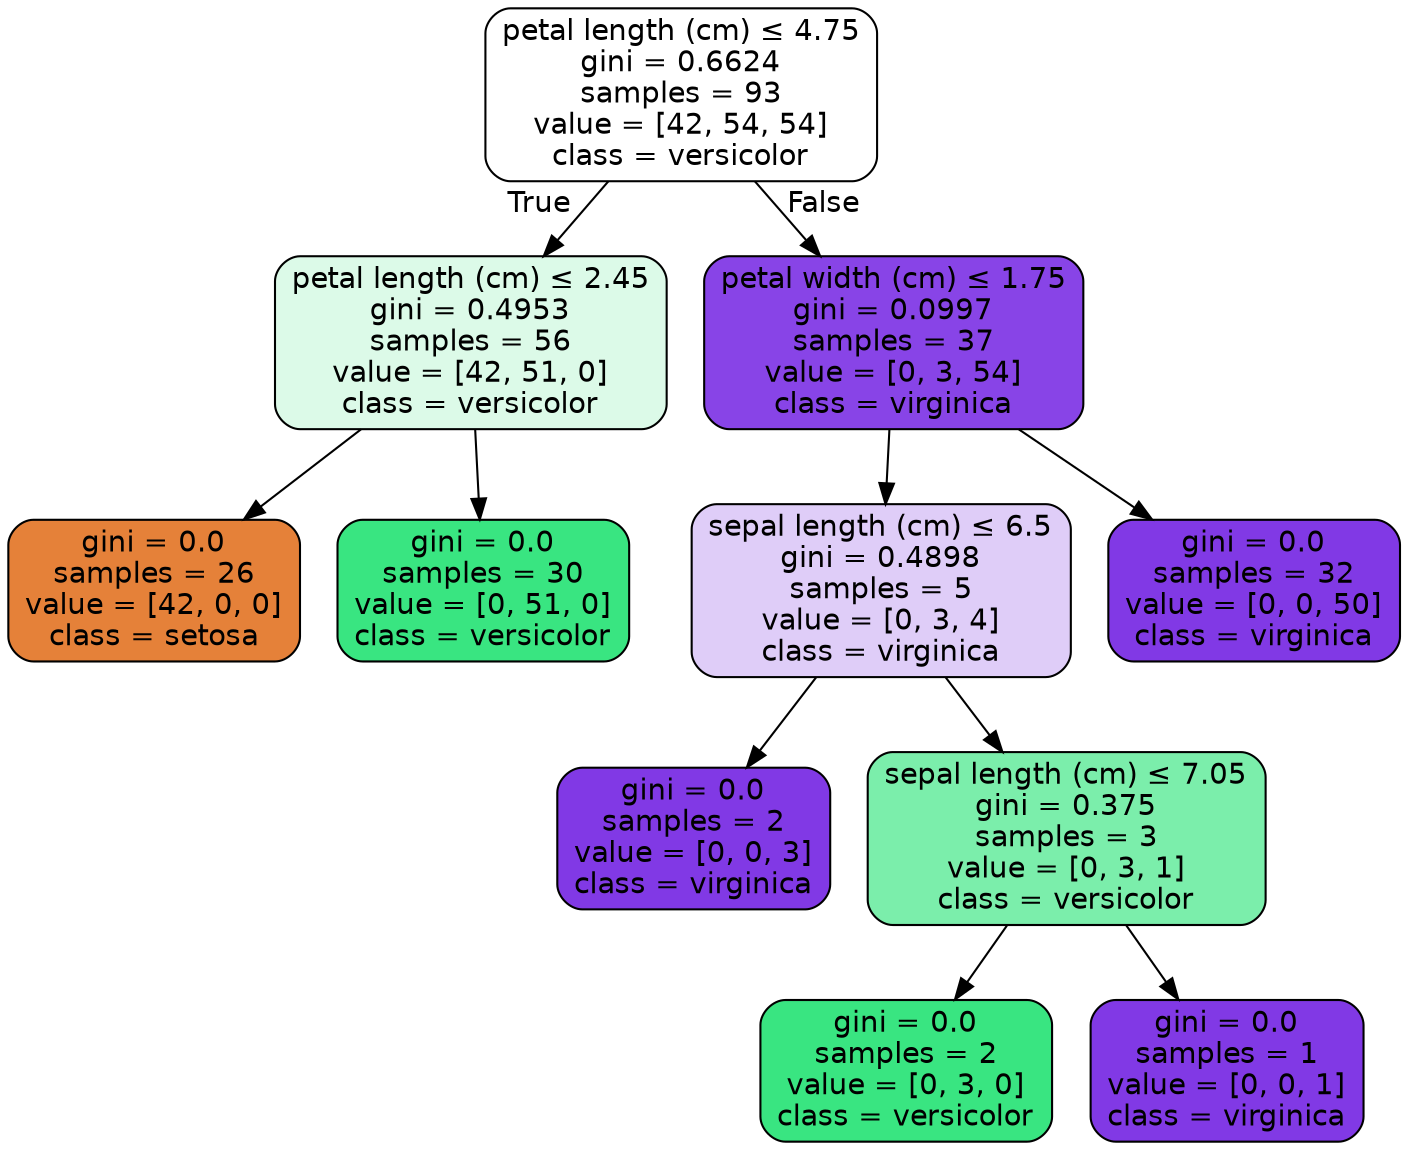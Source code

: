 digraph Tree {
node [shape=box, style="filled, rounded", color="black", fontname=helvetica] ;
edge [fontname=helvetica] ;
0 [label=<petal length (cm) &le; 4.75<br/>gini = 0.6624<br/>samples = 93<br/>value = [42, 54, 54]<br/>class = versicolor>, fillcolor="#39e58100"] ;
1 [label=<petal length (cm) &le; 2.45<br/>gini = 0.4953<br/>samples = 56<br/>value = [42, 51, 0]<br/>class = versicolor>, fillcolor="#39e5812d"] ;
0 -> 1 [labeldistance=2.5, labelangle=45, headlabel="True"] ;
2 [label=<gini = 0.0<br/>samples = 26<br/>value = [42, 0, 0]<br/>class = setosa>, fillcolor="#e58139ff"] ;
1 -> 2 ;
3 [label=<gini = 0.0<br/>samples = 30<br/>value = [0, 51, 0]<br/>class = versicolor>, fillcolor="#39e581ff"] ;
1 -> 3 ;
4 [label=<petal width (cm) &le; 1.75<br/>gini = 0.0997<br/>samples = 37<br/>value = [0, 3, 54]<br/>class = virginica>, fillcolor="#8139e5f1"] ;
0 -> 4 [labeldistance=2.5, labelangle=-45, headlabel="False"] ;
5 [label=<sepal length (cm) &le; 6.5<br/>gini = 0.4898<br/>samples = 5<br/>value = [0, 3, 4]<br/>class = virginica>, fillcolor="#8139e540"] ;
4 -> 5 ;
6 [label=<gini = 0.0<br/>samples = 2<br/>value = [0, 0, 3]<br/>class = virginica>, fillcolor="#8139e5ff"] ;
5 -> 6 ;
7 [label=<sepal length (cm) &le; 7.05<br/>gini = 0.375<br/>samples = 3<br/>value = [0, 3, 1]<br/>class = versicolor>, fillcolor="#39e581aa"] ;
5 -> 7 ;
8 [label=<gini = 0.0<br/>samples = 2<br/>value = [0, 3, 0]<br/>class = versicolor>, fillcolor="#39e581ff"] ;
7 -> 8 ;
9 [label=<gini = 0.0<br/>samples = 1<br/>value = [0, 0, 1]<br/>class = virginica>, fillcolor="#8139e5ff"] ;
7 -> 9 ;
10 [label=<gini = 0.0<br/>samples = 32<br/>value = [0, 0, 50]<br/>class = virginica>, fillcolor="#8139e5ff"] ;
4 -> 10 ;
}